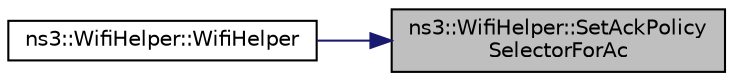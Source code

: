 digraph "ns3::WifiHelper::SetAckPolicySelectorForAc"
{
 // LATEX_PDF_SIZE
  edge [fontname="Helvetica",fontsize="10",labelfontname="Helvetica",labelfontsize="10"];
  node [fontname="Helvetica",fontsize="10",shape=record];
  rankdir="RL";
  Node1 [label="ns3::WifiHelper::SetAckPolicy\lSelectorForAc",height=0.2,width=0.4,color="black", fillcolor="grey75", style="filled", fontcolor="black",tooltip=" "];
  Node1 -> Node2 [dir="back",color="midnightblue",fontsize="10",style="solid",fontname="Helvetica"];
  Node2 [label="ns3::WifiHelper::WifiHelper",height=0.2,width=0.4,color="black", fillcolor="white", style="filled",URL="$classns3_1_1_wifi_helper.html#afcd1e26e0707db886f89f54a09aeb86d",tooltip="Create a Wifi helper in an empty state: all its parameters must be set before calling ns3::WifiHelper..."];
}
